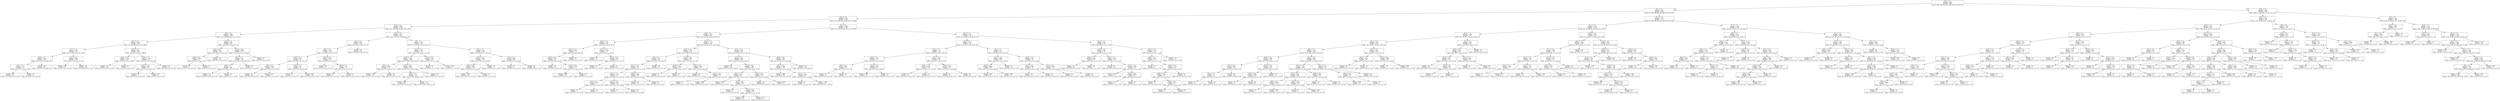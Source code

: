 digraph Tree {
node [shape=box] ;
0 [label="X[2] <= 0.5\nentropy = 3.169\nsamples = 8590\nvalue = [990, 959, 950, 970, 1000, 918, 922, 938, 943]"] ;
1 [label="X[5] <= 0.5\nentropy = 2.947\nsamples = 6242\nvalue = [0, 889, 806, 840, 289, 860, 795, 887, 876]"] ;
0 -> 1 [labeldistance=2.5, labelangle=45, headlabel="True"] ;
2 [label="X[23] <= 0.5\nentropy = 2.635\nsamples = 3470\nvalue = [0, 0, 444, 482, 54, 580, 487, 735, 688]"] ;
1 -> 2 ;
3 [label="X[17] <= 0.5\nentropy = 2.349\nsamples = 2228\nvalue = [0, 0, 355, 380, 25, 480, 366, 0, 622]"] ;
2 -> 3 ;
4 [label="X[8] <= 0.5\nentropy = 1.899\nsamples = 1304\nvalue = [0, 0, 234, 169, 19, 0, 271, 0, 611]"] ;
3 -> 4 ;
5 [label="X[12] <= 0.5\nentropy = 1.408\nsamples = 963\nvalue = [0, 0, 0, 169, 19, 0, 166, 0, 609]"] ;
4 -> 5 ;
6 [label="X[11] <= 0.5\nentropy = 1.612\nsamples = 374\nvalue = [0, 0, 0, 167, 19, 0, 148, 0, 40]"] ;
5 -> 6 ;
7 [label="X[20] <= 0.5\nentropy = 1.014\nsamples = 199\nvalue = [0, 0, 0, 0, 11, 0, 148, 0, 40]"] ;
6 -> 7 ;
8 [label="X[1] <= 0.5\nentropy = 0.752\nsamples = 51\nvalue = [0, 0, 0, 0, 11, 0, 0, 0, 40]"] ;
7 -> 8 ;
9 [label="entropy = 0.0\nsamples = 40\nvalue = [0, 0, 0, 0, 0, 0, 0, 0, 40]"] ;
8 -> 9 ;
10 [label="entropy = 0.0\nsamples = 11\nvalue = [0, 0, 0, 0, 11, 0, 0, 0, 0]"] ;
8 -> 10 ;
11 [label="entropy = 0.0\nsamples = 148\nvalue = [0, 0, 0, 0, 0, 0, 148, 0, 0]"] ;
7 -> 11 ;
12 [label="X[13] <= 0.5\nentropy = 0.268\nsamples = 175\nvalue = [0, 0, 0, 167, 8, 0, 0, 0, 0]"] ;
6 -> 12 ;
13 [label="entropy = 0.997\nsamples = 15\nvalue = [0, 0, 0, 7, 8, 0, 0, 0, 0]"] ;
12 -> 13 ;
14 [label="entropy = 0.0\nsamples = 160\nvalue = [0, 0, 0, 160, 0, 0, 0, 0, 0]"] ;
12 -> 14 ;
15 [label="X[20] <= 0.5\nentropy = 0.23\nsamples = 589\nvalue = [0, 0, 0, 2, 0, 0, 18, 0, 569]"] ;
5 -> 15 ;
16 [label="X[24] <= 0.5\nentropy = 0.019\nsamples = 554\nvalue = [0, 0, 0, 1, 0, 0, 0, 0, 553]"] ;
15 -> 16 ;
17 [label="entropy = 0.0\nsamples = 553\nvalue = [0, 0, 0, 0, 0, 0, 0, 0, 553]"] ;
16 -> 17 ;
18 [label="entropy = 0.0\nsamples = 1\nvalue = [0, 0, 0, 1, 0, 0, 0, 0, 0]"] ;
16 -> 18 ;
19 [label="X[9] <= 0.5\nentropy = 1.156\nsamples = 35\nvalue = [0, 0, 0, 1, 0, 0, 18, 0, 16]"] ;
15 -> 19 ;
20 [label="X[24] <= 0.5\nentropy = 0.297\nsamples = 19\nvalue = [0, 0, 0, 1, 0, 0, 18, 0, 0]"] ;
19 -> 20 ;
21 [label="entropy = 0.0\nsamples = 15\nvalue = [0, 0, 0, 0, 0, 0, 15, 0, 0]"] ;
20 -> 21 ;
22 [label="entropy = 0.811\nsamples = 4\nvalue = [0, 0, 0, 1, 0, 0, 3, 0, 0]"] ;
20 -> 22 ;
23 [label="entropy = 0.0\nsamples = 16\nvalue = [0, 0, 0, 0, 0, 0, 0, 0, 16]"] ;
19 -> 23 ;
24 [label="X[20] <= 0.5\nentropy = 0.94\nsamples = 341\nvalue = [0, 0, 234, 0, 0, 0, 105, 0, 2]"] ;
4 -> 24 ;
25 [label="X[13] <= 0.5\nentropy = 0.119\nsamples = 124\nvalue = [0, 0, 122, 0, 0, 0, 0, 0, 2]"] ;
24 -> 25 ;
26 [label="X[22] <= 0.5\nentropy = 0.918\nsamples = 3\nvalue = [0, 0, 1, 0, 0, 0, 0, 0, 2]"] ;
25 -> 26 ;
27 [label="entropy = 0.0\nsamples = 1\nvalue = [0, 0, 1, 0, 0, 0, 0, 0, 0]"] ;
26 -> 27 ;
28 [label="entropy = 0.0\nsamples = 2\nvalue = [0, 0, 0, 0, 0, 0, 0, 0, 2]"] ;
26 -> 28 ;
29 [label="entropy = 0.0\nsamples = 121\nvalue = [0, 0, 121, 0, 0, 0, 0, 0, 0]"] ;
25 -> 29 ;
30 [label="X[10] <= 0.5\nentropy = 0.999\nsamples = 217\nvalue = [0, 0, 112, 0, 0, 0, 105, 0, 0]"] ;
24 -> 30 ;
31 [label="X[21] <= 0.5\nentropy = 1.0\nsamples = 209\nvalue = [0, 0, 104, 0, 0, 0, 105, 0, 0]"] ;
30 -> 31 ;
32 [label="X[4] <= 0.5\nentropy = 1.0\nsamples = 206\nvalue = [0, 0, 101, 0, 0, 0, 105, 0, 0]"] ;
31 -> 32 ;
33 [label="entropy = 1.0\nsamples = 205\nvalue = [0, 0, 101, 0, 0, 0, 104, 0, 0]"] ;
32 -> 33 ;
34 [label="entropy = 0.0\nsamples = 1\nvalue = [0, 0, 0, 0, 0, 0, 1, 0, 0]"] ;
32 -> 34 ;
35 [label="entropy = 0.0\nsamples = 3\nvalue = [0, 0, 3, 0, 0, 0, 0, 0, 0]"] ;
31 -> 35 ;
36 [label="entropy = 0.0\nsamples = 8\nvalue = [0, 0, 8, 0, 0, 0, 0, 0, 0]"] ;
30 -> 36 ;
37 [label="X[11] <= 0.5\nentropy = 1.822\nsamples = 924\nvalue = [0, 0, 121, 211, 6, 480, 95, 0, 11]"] ;
3 -> 37 ;
38 [label="X[13] <= 0.5\nentropy = 0.602\nsamples = 361\nvalue = [0, 0, 26, 0, 2, 323, 0, 0, 10]"] ;
37 -> 38 ;
39 [label="X[8] <= 0.5\nentropy = 1.378\nsamples = 100\nvalue = [0, 0, 26, 0, 2, 62, 0, 0, 10]"] ;
38 -> 39 ;
40 [label="X[18] <= 0.5\nentropy = 0.78\nsamples = 69\nvalue = [0, 0, 0, 0, 2, 57, 0, 0, 10]"] ;
39 -> 40 ;
41 [label="X[6] <= 0.5\nentropy = 0.246\nsamples = 49\nvalue = [0, 0, 0, 0, 2, 47, 0, 0, 0]"] ;
40 -> 41 ;
42 [label="entropy = 0.0\nsamples = 44\nvalue = [0, 0, 0, 0, 0, 44, 0, 0, 0]"] ;
41 -> 42 ;
43 [label="entropy = 0.971\nsamples = 5\nvalue = [0, 0, 0, 0, 2, 3, 0, 0, 0]"] ;
41 -> 43 ;
44 [label="X[26] <= 0.5\nentropy = 1.0\nsamples = 20\nvalue = [0, 0, 0, 0, 0, 10, 0, 0, 10]"] ;
40 -> 44 ;
45 [label="entropy = 0.0\nsamples = 2\nvalue = [0, 0, 0, 0, 0, 2, 0, 0, 0]"] ;
44 -> 45 ;
46 [label="entropy = 0.991\nsamples = 18\nvalue = [0, 0, 0, 0, 0, 8, 0, 0, 10]"] ;
44 -> 46 ;
47 [label="X[22] <= 0.5\nentropy = 0.637\nsamples = 31\nvalue = [0, 0, 26, 0, 0, 5, 0, 0, 0]"] ;
39 -> 47 ;
48 [label="entropy = 0.0\nsamples = 21\nvalue = [0, 0, 21, 0, 0, 0, 0, 0, 0]"] ;
47 -> 48 ;
49 [label="X[18] <= 0.5\nentropy = 1.0\nsamples = 10\nvalue = [0, 0, 5, 0, 0, 5, 0, 0, 0]"] ;
47 -> 49 ;
50 [label="entropy = 0.0\nsamples = 5\nvalue = [0, 0, 0, 0, 0, 5, 0, 0, 0]"] ;
49 -> 50 ;
51 [label="entropy = 0.0\nsamples = 5\nvalue = [0, 0, 5, 0, 0, 0, 0, 0, 0]"] ;
49 -> 51 ;
52 [label="entropy = 0.0\nsamples = 261\nvalue = [0, 0, 0, 0, 0, 261, 0, 0, 0]"] ;
38 -> 52 ;
53 [label="X[8] <= 0.5\nentropy = 1.978\nsamples = 563\nvalue = [0, 0, 95, 211, 4, 157, 95, 0, 1]"] ;
37 -> 53 ;
54 [label="X[13] <= 0.5\nentropy = 1.309\nsamples = 325\nvalue = [0, 0, 0, 148, 3, 157, 17, 0, 0]"] ;
53 -> 54 ;
55 [label="X[26] <= 0.5\nentropy = 1.069\nsamples = 305\nvalue = [0, 0, 0, 146, 3, 156, 0, 0, 0]"] ;
54 -> 55 ;
56 [label="X[4] <= 0.5\nentropy = 0.858\nsamples = 44\nvalue = [0, 0, 0, 5, 3, 36, 0, 0, 0]"] ;
55 -> 56 ;
57 [label="entropy = 1.264\nsamples = 23\nvalue = [0, 0, 0, 5, 3, 15, 0, 0, 0]"] ;
56 -> 57 ;
58 [label="entropy = 0.0\nsamples = 21\nvalue = [0, 0, 0, 0, 0, 21, 0, 0, 0]"] ;
56 -> 58 ;
59 [label="X[19] <= 0.5\nentropy = 0.995\nsamples = 261\nvalue = [0, 0, 0, 141, 0, 120, 0, 0, 0]"] ;
55 -> 59 ;
60 [label="X[18] <= 0.5\nentropy = 1.0\nsamples = 244\nvalue = [0, 0, 0, 124, 0, 120, 0, 0, 0]"] ;
59 -> 60 ;
61 [label="entropy = 0.997\nsamples = 30\nvalue = [0, 0, 0, 16, 0, 14, 0, 0, 0]"] ;
60 -> 61 ;
62 [label="entropy = 1.0\nsamples = 214\nvalue = [0, 0, 0, 108, 0, 106, 0, 0, 0]"] ;
60 -> 62 ;
63 [label="entropy = 0.0\nsamples = 17\nvalue = [0, 0, 0, 17, 0, 0, 0, 0, 0]"] ;
59 -> 63 ;
64 [label="X[21] <= 0.5\nentropy = 0.748\nsamples = 20\nvalue = [0, 0, 0, 2, 0, 1, 17, 0, 0]"] ;
54 -> 64 ;
65 [label="entropy = 0.0\nsamples = 17\nvalue = [0, 0, 0, 0, 0, 0, 17, 0, 0]"] ;
64 -> 65 ;
66 [label="entropy = 0.918\nsamples = 3\nvalue = [0, 0, 0, 2, 0, 1, 0, 0, 0]"] ;
64 -> 66 ;
67 [label="X[21] <= 0.5\nentropy = 1.63\nsamples = 238\nvalue = [0, 0, 95, 63, 1, 0, 78, 0, 1]"] ;
53 -> 67 ;
68 [label="X[14] <= 0.5\nentropy = 1.045\nsamples = 142\nvalue = [0, 0, 0, 63, 1, 0, 78, 0, 0]"] ;
67 -> 68 ;
69 [label="X[25] <= 0.5\nentropy = 0.992\nsamples = 141\nvalue = [0, 0, 0, 63, 0, 0, 78, 0, 0]"] ;
68 -> 69 ;
70 [label="entropy = 0.991\nsamples = 140\nvalue = [0, 0, 0, 62, 0, 0, 78, 0, 0]"] ;
69 -> 70 ;
71 [label="entropy = 0.0\nsamples = 1\nvalue = [0, 0, 0, 1, 0, 0, 0, 0, 0]"] ;
69 -> 71 ;
72 [label="entropy = 0.0\nsamples = 1\nvalue = [0, 0, 0, 0, 1, 0, 0, 0, 0]"] ;
68 -> 72 ;
73 [label="X[4] <= 0.5\nentropy = 0.084\nsamples = 96\nvalue = [0, 0, 95, 0, 0, 0, 0, 0, 1]"] ;
67 -> 73 ;
74 [label="entropy = 0.0\nsamples = 1\nvalue = [0, 0, 0, 0, 0, 0, 0, 0, 1]"] ;
73 -> 74 ;
75 [label="entropy = 0.0\nsamples = 95\nvalue = [0, 0, 95, 0, 0, 0, 0, 0, 0]"] ;
73 -> 75 ;
76 [label="X[1] <= 0.5\nentropy = 1.988\nsamples = 1242\nvalue = [0, 0, 89, 102, 29, 100, 121, 735, 66]"] ;
2 -> 76 ;
77 [label="X[4] <= 0.5\nentropy = 1.402\nsamples = 867\nvalue = [0, 0, 11, 41, 26, 82, 55, 643, 9]"] ;
76 -> 77 ;
78 [label="X[25] <= 0.5\nentropy = 1.544\nsamples = 101\nvalue = [0, 0, 0, 0, 0, 45, 30, 26, 0]"] ;
77 -> 78 ;
79 [label="X[11] <= 0.5\nentropy = 0.974\nsamples = 74\nvalue = [0, 0, 0, 0, 0, 44, 30, 0, 0]"] ;
78 -> 79 ;
80 [label="X[20] <= 0.5\nentropy = 0.475\nsamples = 49\nvalue = [0, 0, 0, 0, 0, 44, 5, 0, 0]"] ;
79 -> 80 ;
81 [label="entropy = 0.0\nsamples = 32\nvalue = [0, 0, 0, 0, 0, 32, 0, 0, 0]"] ;
80 -> 81 ;
82 [label="X[24] <= 0.5\nentropy = 0.874\nsamples = 17\nvalue = [0, 0, 0, 0, 0, 12, 5, 0, 0]"] ;
80 -> 82 ;
83 [label="entropy = 0.896\nsamples = 16\nvalue = [0, 0, 0, 0, 0, 11, 5, 0, 0]"] ;
82 -> 83 ;
84 [label="entropy = 0.0\nsamples = 1\nvalue = [0, 0, 0, 0, 0, 1, 0, 0, 0]"] ;
82 -> 84 ;
85 [label="entropy = 0.0\nsamples = 25\nvalue = [0, 0, 0, 0, 0, 0, 25, 0, 0]"] ;
79 -> 85 ;
86 [label="X[17] <= 0.5\nentropy = 0.229\nsamples = 27\nvalue = [0, 0, 0, 0, 0, 1, 0, 26, 0]"] ;
78 -> 86 ;
87 [label="entropy = 0.0\nsamples = 15\nvalue = [0, 0, 0, 0, 0, 0, 0, 15, 0]"] ;
86 -> 87 ;
88 [label="X[12] <= 0.5\nentropy = 0.414\nsamples = 12\nvalue = [0, 0, 0, 0, 0, 1, 0, 11, 0]"] ;
86 -> 88 ;
89 [label="entropy = 0.0\nsamples = 1\nvalue = [0, 0, 0, 0, 0, 1, 0, 0, 0]"] ;
88 -> 89 ;
90 [label="entropy = 0.0\nsamples = 11\nvalue = [0, 0, 0, 0, 0, 0, 0, 11, 0]"] ;
88 -> 90 ;
91 [label="X[13] <= 0.5\nentropy = 1.179\nsamples = 766\nvalue = [0, 0, 11, 41, 26, 37, 25, 617, 9]"] ;
77 -> 91 ;
92 [label="X[20] <= 0.5\nentropy = 2.314\nsamples = 144\nvalue = [0, 0, 7, 10, 26, 23, 12, 62, 4]"] ;
91 -> 92 ;
93 [label="X[6] <= 0.5\nentropy = 1.312\nsamples = 94\nvalue = [0, 0, 0, 0, 5, 23, 0, 62, 4]"] ;
92 -> 93 ;
94 [label="X[17] <= 0.5\nentropy = 1.677\nsamples = 47\nvalue = [0, 0, 0, 0, 5, 23, 0, 15, 4]"] ;
93 -> 94 ;
95 [label="X[15] <= 0.5\nentropy = 1.125\nsamples = 21\nvalue = [0, 0, 0, 0, 2, 0, 0, 15, 4]"] ;
94 -> 95 ;
96 [label="X[7] <= 0.5\nentropy = 0.722\nsamples = 5\nvalue = [0, 0, 0, 0, 1, 0, 0, 0, 4]"] ;
95 -> 96 ;
97 [label="entropy = 0.0\nsamples = 1\nvalue = [0, 0, 0, 0, 1, 0, 0, 0, 0]"] ;
96 -> 97 ;
98 [label="entropy = 0.0\nsamples = 4\nvalue = [0, 0, 0, 0, 0, 0, 0, 0, 4]"] ;
96 -> 98 ;
99 [label="X[12] <= 0.5\nentropy = 0.337\nsamples = 16\nvalue = [0, 0, 0, 0, 1, 0, 0, 15, 0]"] ;
95 -> 99 ;
100 [label="entropy = 1.0\nsamples = 2\nvalue = [0, 0, 0, 0, 1, 0, 0, 1, 0]"] ;
99 -> 100 ;
101 [label="entropy = 0.0\nsamples = 14\nvalue = [0, 0, 0, 0, 0, 0, 0, 14, 0]"] ;
99 -> 101 ;
102 [label="X[26] <= 0.5\nentropy = 0.516\nsamples = 26\nvalue = [0, 0, 0, 0, 3, 23, 0, 0, 0]"] ;
94 -> 102 ;
103 [label="entropy = 0.0\nsamples = 23\nvalue = [0, 0, 0, 0, 0, 23, 0, 0, 0]"] ;
102 -> 103 ;
104 [label="entropy = 0.0\nsamples = 3\nvalue = [0, 0, 0, 0, 3, 0, 0, 0, 0]"] ;
102 -> 104 ;
105 [label="entropy = 0.0\nsamples = 47\nvalue = [0, 0, 0, 0, 0, 0, 0, 47, 0]"] ;
93 -> 105 ;
106 [label="X[12] <= 0.5\nentropy = 1.881\nsamples = 50\nvalue = [0, 0, 7, 10, 21, 0, 12, 0, 0]"] ;
92 -> 106 ;
107 [label="X[16] <= 0.5\nentropy = 0.426\nsamples = 23\nvalue = [0, 0, 0, 0, 21, 0, 2, 0, 0]"] ;
106 -> 107 ;
108 [label="entropy = 0.0\nsamples = 21\nvalue = [0, 0, 0, 0, 21, 0, 0, 0, 0]"] ;
107 -> 108 ;
109 [label="entropy = 0.0\nsamples = 2\nvalue = [0, 0, 0, 0, 0, 0, 2, 0, 0]"] ;
107 -> 109 ;
110 [label="X[8] <= 0.5\nentropy = 1.566\nsamples = 27\nvalue = [0, 0, 7, 10, 0, 0, 10, 0, 0]"] ;
106 -> 110 ;
111 [label="entropy = 0.0\nsamples = 10\nvalue = [0, 0, 0, 10, 0, 0, 0, 0, 0]"] ;
110 -> 111 ;
112 [label="X[17] <= 0.5\nentropy = 0.977\nsamples = 17\nvalue = [0, 0, 7, 0, 0, 0, 10, 0, 0]"] ;
110 -> 112 ;
113 [label="entropy = 0.0\nsamples = 1\nvalue = [0, 0, 0, 0, 0, 0, 1, 0, 0]"] ;
112 -> 113 ;
114 [label="entropy = 0.989\nsamples = 16\nvalue = [0, 0, 7, 0, 0, 0, 9, 0, 0]"] ;
112 -> 114 ;
115 [label="X[11] <= 0.5\nentropy = 0.705\nsamples = 622\nvalue = [0, 0, 4, 31, 0, 14, 13, 555, 5]"] ;
91 -> 115 ;
116 [label="X[17] <= 0.5\nentropy = 0.402\nsamples = 258\nvalue = [0, 0, 4, 0, 0, 13, 0, 241, 0]"] ;
115 -> 116 ;
117 [label="entropy = 0.0\nsamples = 196\nvalue = [0, 0, 0, 0, 0, 0, 0, 196, 0]"] ;
116 -> 117 ;
118 [label="X[19] <= 0.5\nentropy = 1.063\nsamples = 62\nvalue = [0, 0, 4, 0, 0, 13, 0, 45, 0]"] ;
116 -> 118 ;
119 [label="X[6] <= 0.5\nentropy = 0.952\nsamples = 35\nvalue = [0, 0, 0, 0, 0, 13, 0, 22, 0]"] ;
118 -> 119 ;
120 [label="entropy = 0.994\nsamples = 11\nvalue = [0, 0, 0, 0, 0, 6, 0, 5, 0]"] ;
119 -> 120 ;
121 [label="X[20] <= 0.5\nentropy = 0.871\nsamples = 24\nvalue = [0, 0, 0, 0, 0, 7, 0, 17, 0]"] ;
119 -> 121 ;
122 [label="entropy = 0.0\nsamples = 2\nvalue = [0, 0, 0, 0, 0, 0, 0, 2, 0]"] ;
121 -> 122 ;
123 [label="X[24] <= 0.5\nentropy = 0.902\nsamples = 22\nvalue = [0, 0, 0, 0, 0, 7, 0, 15, 0]"] ;
121 -> 123 ;
124 [label="entropy = 0.918\nsamples = 18\nvalue = [0, 0, 0, 0, 0, 6, 0, 12, 0]"] ;
123 -> 124 ;
125 [label="entropy = 0.811\nsamples = 4\nvalue = [0, 0, 0, 0, 0, 1, 0, 3, 0]"] ;
123 -> 125 ;
126 [label="X[8] <= 0.5\nentropy = 0.605\nsamples = 27\nvalue = [0, 0, 4, 0, 0, 0, 0, 23, 0]"] ;
118 -> 126 ;
127 [label="entropy = 0.0\nsamples = 18\nvalue = [0, 0, 0, 0, 0, 0, 0, 18, 0]"] ;
126 -> 127 ;
128 [label="entropy = 0.991\nsamples = 9\nvalue = [0, 0, 4, 0, 0, 0, 0, 5, 0]"] ;
126 -> 128 ;
129 [label="X[19] <= 0.5\nentropy = 0.767\nsamples = 364\nvalue = [0, 0, 0, 31, 0, 1, 13, 314, 5]"] ;
115 -> 129 ;
130 [label="X[6] <= 0.5\nentropy = 1.086\nsamples = 220\nvalue = [0, 0, 0, 31, 0, 1, 13, 170, 5]"] ;
129 -> 130 ;
131 [label="entropy = 0.668\nsamples = 160\nvalue = [0, 0, 0, 9, 0, 0, 11, 140, 0]"] ;
130 -> 131 ;
132 [label="X[17] <= 0.5\nentropy = 1.591\nsamples = 60\nvalue = [0, 0, 0, 22, 0, 1, 2, 30, 5]"] ;
130 -> 132 ;
133 [label="entropy = 0.0\nsamples = 7\nvalue = [0, 0, 0, 7, 0, 0, 0, 0, 0]"] ;
132 -> 133 ;
134 [label="entropy = 1.588\nsamples = 53\nvalue = [0, 0, 0, 15, 0, 1, 2, 30, 5]"] ;
132 -> 134 ;
135 [label="entropy = 0.0\nsamples = 144\nvalue = [0, 0, 0, 0, 0, 0, 0, 144, 0]"] ;
129 -> 135 ;
136 [label="X[11] <= 0.5\nentropy = 2.515\nsamples = 375\nvalue = [0, 0, 78, 61, 3, 18, 66, 92, 57]"] ;
76 -> 136 ;
137 [label="X[8] <= 0.5\nentropy = 2.153\nsamples = 250\nvalue = [0, 0, 52, 0, 0, 18, 66, 83, 31]"] ;
136 -> 137 ;
138 [label="X[20] <= 0.5\nentropy = 1.8\nsamples = 128\nvalue = [0, 0, 0, 0, 0, 18, 57, 38, 15]"] ;
137 -> 138 ;
139 [label="X[16] <= 0.5\nentropy = 1.273\nsamples = 52\nvalue = [0, 0, 0, 0, 0, 5, 0, 32, 15]"] ;
138 -> 139 ;
140 [label="X[6] <= 0.5\nentropy = 0.991\nsamples = 9\nvalue = [0, 0, 0, 0, 0, 5, 0, 4, 0]"] ;
139 -> 140 ;
141 [label="entropy = 0.0\nsamples = 4\nvalue = [0, 0, 0, 0, 0, 0, 0, 4, 0]"] ;
140 -> 141 ;
142 [label="entropy = 0.0\nsamples = 5\nvalue = [0, 0, 0, 0, 0, 5, 0, 0, 0]"] ;
140 -> 142 ;
143 [label="X[24] <= 0.5\nentropy = 0.933\nsamples = 43\nvalue = [0, 0, 0, 0, 0, 0, 0, 28, 15]"] ;
139 -> 143 ;
144 [label="entropy = 0.997\nsamples = 32\nvalue = [0, 0, 0, 0, 0, 0, 0, 17, 15]"] ;
143 -> 144 ;
145 [label="entropy = 0.0\nsamples = 11\nvalue = [0, 0, 0, 0, 0, 0, 0, 11, 0]"] ;
143 -> 145 ;
146 [label="X[7] <= 0.5\nentropy = 1.036\nsamples = 76\nvalue = [0, 0, 0, 0, 0, 13, 57, 6, 0]"] ;
138 -> 146 ;
147 [label="X[16] <= 0.5\nentropy = 0.999\nsamples = 25\nvalue = [0, 0, 0, 0, 0, 13, 12, 0, 0]"] ;
146 -> 147 ;
148 [label="entropy = 0.0\nsamples = 13\nvalue = [0, 0, 0, 0, 0, 13, 0, 0, 0]"] ;
147 -> 148 ;
149 [label="entropy = 0.0\nsamples = 12\nvalue = [0, 0, 0, 0, 0, 0, 12, 0, 0]"] ;
147 -> 149 ;
150 [label="X[16] <= 0.5\nentropy = 0.523\nsamples = 51\nvalue = [0, 0, 0, 0, 0, 0, 45, 6, 0]"] ;
146 -> 150 ;
151 [label="entropy = 0.0\nsamples = 45\nvalue = [0, 0, 0, 0, 0, 0, 45, 0, 0]"] ;
150 -> 151 ;
152 [label="entropy = 0.0\nsamples = 6\nvalue = [0, 0, 0, 0, 0, 0, 0, 6, 0]"] ;
150 -> 152 ;
153 [label="X[3] <= 0.5\nentropy = 1.717\nsamples = 122\nvalue = [0, 0, 52, 0, 0, 0, 9, 45, 16]"] ;
137 -> 153 ;
154 [label="X[12] <= 0.5\nentropy = 0.999\nsamples = 81\nvalue = [0, 0, 42, 0, 0, 0, 0, 39, 0]"] ;
153 -> 154 ;
155 [label="X[20] <= 0.5\nentropy = 0.886\nsamples = 56\nvalue = [0, 0, 17, 0, 0, 0, 0, 39, 0]"] ;
154 -> 155 ;
156 [label="entropy = 0.83\nsamples = 42\nvalue = [0, 0, 11, 0, 0, 0, 0, 31, 0]"] ;
155 -> 156 ;
157 [label="entropy = 0.985\nsamples = 14\nvalue = [0, 0, 6, 0, 0, 0, 0, 8, 0]"] ;
155 -> 157 ;
158 [label="entropy = 0.0\nsamples = 25\nvalue = [0, 0, 25, 0, 0, 0, 0, 0, 0]"] ;
154 -> 158 ;
159 [label="X[19] <= 0.5\nentropy = 1.912\nsamples = 41\nvalue = [0, 0, 10, 0, 0, 0, 9, 6, 16]"] ;
153 -> 159 ;
160 [label="X[12] <= 0.5\nentropy = 0.943\nsamples = 25\nvalue = [0, 0, 0, 0, 0, 0, 9, 0, 16]"] ;
159 -> 160 ;
161 [label="entropy = 0.0\nsamples = 16\nvalue = [0, 0, 0, 0, 0, 0, 0, 0, 16]"] ;
160 -> 161 ;
162 [label="entropy = 0.0\nsamples = 9\nvalue = [0, 0, 0, 0, 0, 0, 9, 0, 0]"] ;
160 -> 162 ;
163 [label="X[13] <= 0.5\nentropy = 0.954\nsamples = 16\nvalue = [0, 0, 10, 0, 0, 0, 0, 6, 0]"] ;
159 -> 163 ;
164 [label="entropy = 0.0\nsamples = 6\nvalue = [0, 0, 0, 0, 0, 0, 0, 6, 0]"] ;
163 -> 164 ;
165 [label="entropy = 0.0\nsamples = 10\nvalue = [0, 0, 10, 0, 0, 0, 0, 0, 0]"] ;
163 -> 165 ;
166 [label="X[13] <= 0.5\nentropy = 1.85\nsamples = 125\nvalue = [0, 0, 26, 61, 3, 0, 0, 9, 26]"] ;
136 -> 166 ;
167 [label="X[20] <= 0.5\nentropy = 1.303\nsamples = 74\nvalue = [0, 0, 25, 44, 3, 0, 0, 2, 0]"] ;
166 -> 167 ;
168 [label="X[24] <= 0.5\nentropy = 0.169\nsamples = 40\nvalue = [0, 0, 0, 39, 1, 0, 0, 0, 0]"] ;
167 -> 168 ;
169 [label="entropy = 0.0\nsamples = 39\nvalue = [0, 0, 0, 39, 0, 0, 0, 0, 0]"] ;
168 -> 169 ;
170 [label="entropy = 0.0\nsamples = 1\nvalue = [0, 0, 0, 0, 1, 0, 0, 0, 0]"] ;
168 -> 170 ;
171 [label="X[3] <= 0.5\nentropy = 1.214\nsamples = 34\nvalue = [0, 0, 25, 5, 2, 0, 0, 2, 0]"] ;
167 -> 171 ;
172 [label="entropy = 0.0\nsamples = 25\nvalue = [0, 0, 25, 0, 0, 0, 0, 0, 0]"] ;
171 -> 172 ;
173 [label="X[12] <= 0.5\nentropy = 1.436\nsamples = 9\nvalue = [0, 0, 0, 5, 2, 0, 0, 2, 0]"] ;
171 -> 173 ;
174 [label="entropy = 0.918\nsamples = 3\nvalue = [0, 0, 0, 1, 2, 0, 0, 0, 0]"] ;
173 -> 174 ;
175 [label="X[26] <= 0.5\nentropy = 0.918\nsamples = 6\nvalue = [0, 0, 0, 4, 0, 0, 0, 2, 0]"] ;
173 -> 175 ;
176 [label="entropy = 0.722\nsamples = 5\nvalue = [0, 0, 0, 4, 0, 0, 0, 1, 0]"] ;
175 -> 176 ;
177 [label="entropy = 0.0\nsamples = 1\nvalue = [0, 0, 0, 0, 0, 0, 0, 1, 0]"] ;
175 -> 177 ;
178 [label="X[17] <= 0.5\nentropy = 1.528\nsamples = 51\nvalue = [0, 0, 1, 17, 0, 0, 0, 7, 26]"] ;
166 -> 178 ;
179 [label="X[3] <= 0.5\nentropy = 1.379\nsamples = 27\nvalue = [0, 0, 1, 17, 0, 0, 0, 7, 2]"] ;
178 -> 179 ;
180 [label="entropy = 0.0\nsamples = 7\nvalue = [0, 0, 0, 0, 0, 0, 0, 7, 0]"] ;
179 -> 180 ;
181 [label="X[16] <= 0.5\nentropy = 0.748\nsamples = 20\nvalue = [0, 0, 1, 17, 0, 0, 0, 0, 2]"] ;
179 -> 181 ;
182 [label="X[26] <= 0.5\nentropy = 1.459\nsamples = 6\nvalue = [0, 0, 1, 3, 0, 0, 0, 0, 2]"] ;
181 -> 182 ;
183 [label="entropy = 0.0\nsamples = 1\nvalue = [0, 0, 1, 0, 0, 0, 0, 0, 0]"] ;
182 -> 183 ;
184 [label="X[19] <= 0.5\nentropy = 0.971\nsamples = 5\nvalue = [0, 0, 0, 3, 0, 0, 0, 0, 2]"] ;
182 -> 184 ;
185 [label="entropy = 0.0\nsamples = 1\nvalue = [0, 0, 0, 0, 0, 0, 0, 0, 1]"] ;
184 -> 185 ;
186 [label="entropy = 0.811\nsamples = 4\nvalue = [0, 0, 0, 3, 0, 0, 0, 0, 1]"] ;
184 -> 186 ;
187 [label="entropy = 0.0\nsamples = 14\nvalue = [0, 0, 0, 14, 0, 0, 0, 0, 0]"] ;
181 -> 187 ;
188 [label="entropy = 0.0\nsamples = 24\nvalue = [0, 0, 0, 0, 0, 0, 0, 0, 24]"] ;
178 -> 188 ;
189 [label="X[12] <= 0.5\nentropy = 2.772\nsamples = 2772\nvalue = [0, 889, 362, 358, 235, 280, 308, 152, 188]"] ;
1 -> 189 ;
190 [label="X[1] <= 0.5\nentropy = 2.758\nsamples = 1465\nvalue = [0, 252, 286, 82, 235, 249, 172, 6, 183]"] ;
189 -> 190 ;
191 [label="X[19] <= 0.5\nentropy = 2.289\nsamples = 842\nvalue = [0, 129, 264, 7, 91, 237, 108, 6, 0]"] ;
190 -> 191 ;
192 [label="X[22] <= 0.5\nentropy = 2.233\nsamples = 610\nvalue = [0, 129, 84, 7, 39, 237, 108, 6, 0]"] ;
191 -> 192 ;
193 [label="X[8] <= 0.5\nentropy = 2.151\nsamples = 509\nvalue = [0, 51, 83, 7, 39, 237, 86, 6, 0]"] ;
192 -> 193 ;
194 [label="X[20] <= 0.5\nentropy = 1.661\nsamples = 153\nvalue = [0, 3, 0, 0, 24, 46, 77, 3, 0]"] ;
193 -> 194 ;
195 [label="X[17] <= 0.5\nentropy = 0.631\nsamples = 52\nvalue = [0, 3, 0, 0, 0, 46, 0, 3, 0]"] ;
194 -> 195 ;
196 [label="X[21] <= 0.5\nentropy = 1.0\nsamples = 6\nvalue = [0, 3, 0, 0, 0, 0, 0, 3, 0]"] ;
195 -> 196 ;
197 [label="entropy = 0.0\nsamples = 3\nvalue = [0, 0, 0, 0, 0, 0, 0, 3, 0]"] ;
196 -> 197 ;
198 [label="entropy = 0.0\nsamples = 3\nvalue = [0, 3, 0, 0, 0, 0, 0, 0, 0]"] ;
196 -> 198 ;
199 [label="entropy = 0.0\nsamples = 46\nvalue = [0, 0, 0, 0, 0, 46, 0, 0, 0]"] ;
195 -> 199 ;
200 [label="X[13] <= 0.5\nentropy = 0.791\nsamples = 101\nvalue = [0, 0, 0, 0, 24, 0, 77, 0, 0]"] ;
194 -> 200 ;
201 [label="X[26] <= 0.5\nentropy = 0.663\nsamples = 29\nvalue = [0, 0, 0, 0, 24, 0, 5, 0, 0]"] ;
200 -> 201 ;
202 [label="entropy = 0.0\nsamples = 5\nvalue = [0, 0, 0, 0, 0, 0, 5, 0, 0]"] ;
201 -> 202 ;
203 [label="entropy = 0.0\nsamples = 24\nvalue = [0, 0, 0, 0, 24, 0, 0, 0, 0]"] ;
201 -> 203 ;
204 [label="entropy = 0.0\nsamples = 72\nvalue = [0, 0, 0, 0, 0, 0, 72, 0, 0]"] ;
200 -> 204 ;
205 [label="X[11] <= 0.5\nentropy = 1.858\nsamples = 356\nvalue = [0, 48, 83, 7, 15, 191, 9, 3, 0]"] ;
193 -> 205 ;
206 [label="X[14] <= 0.5\nentropy = 1.298\nsamples = 261\nvalue = [0, 25, 35, 0, 15, 186, 0, 0, 0]"] ;
205 -> 206 ;
207 [label="X[18] <= 0.5\nentropy = 0.881\nsamples = 229\nvalue = [0, 25, 18, 0, 0, 186, 0, 0, 0]"] ;
206 -> 207 ;
208 [label="X[26] <= 0.5\nentropy = 0.796\nsamples = 218\nvalue = [0, 17, 18, 0, 0, 183, 0, 0, 0]"] ;
207 -> 208 ;
209 [label="entropy = 0.0\nsamples = 1\nvalue = [0, 1, 0, 0, 0, 0, 0, 0, 0]"] ;
208 -> 209 ;
210 [label="entropy = 0.783\nsamples = 217\nvalue = [0, 16, 18, 0, 0, 183, 0, 0, 0]"] ;
208 -> 210 ;
211 [label="X[26] <= 0.5\nentropy = 0.845\nsamples = 11\nvalue = [0, 8, 0, 0, 0, 3, 0, 0, 0]"] ;
207 -> 211 ;
212 [label="entropy = 0.0\nsamples = 1\nvalue = [0, 1, 0, 0, 0, 0, 0, 0, 0]"] ;
211 -> 212 ;
213 [label="entropy = 0.881\nsamples = 10\nvalue = [0, 7, 0, 0, 0, 3, 0, 0, 0]"] ;
211 -> 213 ;
214 [label="X[26] <= 0.5\nentropy = 0.997\nsamples = 32\nvalue = [0, 0, 17, 0, 15, 0, 0, 0, 0]"] ;
206 -> 214 ;
215 [label="entropy = 0.0\nsamples = 17\nvalue = [0, 0, 17, 0, 0, 0, 0, 0, 0]"] ;
214 -> 215 ;
216 [label="entropy = 0.0\nsamples = 15\nvalue = [0, 0, 0, 0, 15, 0, 0, 0, 0]"] ;
214 -> 216 ;
217 [label="X[17] <= 0.5\nentropy = 1.973\nsamples = 95\nvalue = [0, 23, 48, 7, 0, 5, 9, 3, 0]"] ;
205 -> 217 ;
218 [label="X[14] <= 0.5\nentropy = 0.98\nsamples = 12\nvalue = [0, 0, 7, 5, 0, 0, 0, 0, 0]"] ;
217 -> 218 ;
219 [label="entropy = 0.994\nsamples = 11\nvalue = [0, 0, 6, 5, 0, 0, 0, 0, 0]"] ;
218 -> 219 ;
220 [label="entropy = 0.0\nsamples = 1\nvalue = [0, 0, 1, 0, 0, 0, 0, 0, 0]"] ;
218 -> 220 ;
221 [label="entropy = 1.91\nsamples = 83\nvalue = [0, 23, 41, 2, 0, 5, 9, 3, 0]"] ;
217 -> 221 ;
222 [label="X[11] <= 0.5\nentropy = 0.833\nsamples = 101\nvalue = [0, 78, 1, 0, 0, 0, 22, 0, 0]"] ;
192 -> 222 ;
223 [label="X[14] <= 0.5\nentropy = 0.119\nsamples = 62\nvalue = [0, 61, 1, 0, 0, 0, 0, 0, 0]"] ;
222 -> 223 ;
224 [label="entropy = 0.0\nsamples = 61\nvalue = [0, 61, 0, 0, 0, 0, 0, 0, 0]"] ;
223 -> 224 ;
225 [label="entropy = 0.0\nsamples = 1\nvalue = [0, 0, 1, 0, 0, 0, 0, 0, 0]"] ;
223 -> 225 ;
226 [label="X[13] <= 0.5\nentropy = 0.988\nsamples = 39\nvalue = [0, 17, 0, 0, 0, 0, 22, 0, 0]"] ;
222 -> 226 ;
227 [label="entropy = 0.0\nsamples = 1\nvalue = [0, 0, 0, 0, 0, 0, 1, 0, 0]"] ;
226 -> 227 ;
228 [label="entropy = 0.992\nsamples = 38\nvalue = [0, 17, 0, 0, 0, 0, 21, 0, 0]"] ;
226 -> 228 ;
229 [label="X[7] <= 0.5\nentropy = 0.768\nsamples = 232\nvalue = [0, 0, 180, 0, 52, 0, 0, 0, 0]"] ;
191 -> 229 ;
230 [label="X[10] <= 0.5\nentropy = 0.297\nsamples = 190\nvalue = [0, 0, 180, 0, 10, 0, 0, 0, 0]"] ;
229 -> 230 ;
231 [label="X[16] <= 0.5\nentropy = 0.051\nsamples = 175\nvalue = [0, 0, 174, 0, 1, 0, 0, 0, 0]"] ;
230 -> 231 ;
232 [label="entropy = 0.0\nsamples = 169\nvalue = [0, 0, 169, 0, 0, 0, 0, 0, 0]"] ;
231 -> 232 ;
233 [label="X[9] <= 0.5\nentropy = 0.65\nsamples = 6\nvalue = [0, 0, 5, 0, 1, 0, 0, 0, 0]"] ;
231 -> 233 ;
234 [label="entropy = 0.0\nsamples = 1\nvalue = [0, 0, 0, 0, 1, 0, 0, 0, 0]"] ;
233 -> 234 ;
235 [label="entropy = 0.0\nsamples = 5\nvalue = [0, 0, 5, 0, 0, 0, 0, 0, 0]"] ;
233 -> 235 ;
236 [label="X[17] <= 0.5\nentropy = 0.971\nsamples = 15\nvalue = [0, 0, 6, 0, 9, 0, 0, 0, 0]"] ;
230 -> 236 ;
237 [label="entropy = 0.0\nsamples = 6\nvalue = [0, 0, 6, 0, 0, 0, 0, 0, 0]"] ;
236 -> 237 ;
238 [label="entropy = 0.0\nsamples = 9\nvalue = [0, 0, 0, 0, 9, 0, 0, 0, 0]"] ;
236 -> 238 ;
239 [label="entropy = 0.0\nsamples = 42\nvalue = [0, 0, 0, 0, 42, 0, 0, 0, 0]"] ;
229 -> 239 ;
240 [label="X[26] <= 0.5\nentropy = 2.455\nsamples = 623\nvalue = [0, 123, 22, 75, 144, 12, 64, 0, 183]"] ;
190 -> 240 ;
241 [label="X[22] <= 0.5\nentropy = 1.582\nsamples = 199\nvalue = [0, 115, 1, 46, 4, 2, 31, 0, 0]"] ;
240 -> 241 ;
242 [label="X[7] <= 0.5\nentropy = 1.863\nsamples = 127\nvalue = [0, 43, 1, 46, 4, 2, 31, 0, 0]"] ;
241 -> 242 ;
243 [label="X[11] <= 0.5\nentropy = 1.46\nsamples = 70\nvalue = [0, 2, 1, 46, 3, 2, 16, 0, 0]"] ;
242 -> 243 ;
244 [label="X[14] <= 0.5\nentropy = 1.459\nsamples = 6\nvalue = [0, 2, 0, 0, 3, 1, 0, 0, 0]"] ;
243 -> 244 ;
245 [label="entropy = 0.0\nsamples = 1\nvalue = [0, 0, 0, 0, 0, 1, 0, 0, 0]"] ;
244 -> 245 ;
246 [label="entropy = 0.971\nsamples = 5\nvalue = [0, 2, 0, 0, 3, 0, 0, 0, 0]"] ;
244 -> 246 ;
247 [label="X[20] <= 0.5\nentropy = 1.03\nsamples = 64\nvalue = [0, 0, 1, 46, 0, 1, 16, 0, 0]"] ;
243 -> 247 ;
248 [label="entropy = 0.0\nsamples = 30\nvalue = [0, 0, 0, 30, 0, 0, 0, 0, 0]"] ;
247 -> 248 ;
249 [label="entropy = 1.323\nsamples = 34\nvalue = [0, 0, 1, 16, 0, 1, 16, 0, 0]"] ;
247 -> 249 ;
250 [label="X[23] <= 0.5\nentropy = 0.951\nsamples = 57\nvalue = [0, 41, 0, 0, 1, 0, 15, 0, 0]"] ;
242 -> 250 ;
251 [label="X[20] <= 0.5\nentropy = 0.337\nsamples = 16\nvalue = [0, 0, 0, 0, 1, 0, 15, 0, 0]"] ;
250 -> 251 ;
252 [label="entropy = 0.0\nsamples = 1\nvalue = [0, 0, 0, 0, 1, 0, 0, 0, 0]"] ;
251 -> 252 ;
253 [label="entropy = 0.0\nsamples = 15\nvalue = [0, 0, 0, 0, 0, 0, 15, 0, 0]"] ;
251 -> 253 ;
254 [label="entropy = 0.0\nsamples = 41\nvalue = [0, 41, 0, 0, 0, 0, 0, 0, 0]"] ;
250 -> 254 ;
255 [label="entropy = 0.0\nsamples = 72\nvalue = [0, 72, 0, 0, 0, 0, 0, 0, 0]"] ;
241 -> 255 ;
256 [label="X[13] <= 0.5\nentropy = 2.053\nsamples = 424\nvalue = [0, 8, 21, 29, 140, 10, 33, 0, 183]"] ;
240 -> 256 ;
257 [label="X[6] <= 0.5\nentropy = 2.05\nsamples = 251\nvalue = [0, 8, 19, 29, 140, 10, 33, 0, 12]"] ;
256 -> 257 ;
258 [label="X[17] <= 0.5\nentropy = 1.555\nsamples = 187\nvalue = [0, 7, 19, 22, 128, 2, 1, 0, 8]"] ;
257 -> 258 ;
259 [label="entropy = 1.788\nsamples = 27\nvalue = [0, 1, 8, 13, 4, 0, 1, 0, 0]"] ;
258 -> 259 ;
260 [label="X[18] <= 0.5\nentropy = 1.257\nsamples = 160\nvalue = [0, 6, 11, 9, 124, 2, 0, 0, 8]"] ;
258 -> 260 ;
261 [label="X[11] <= 0.5\nentropy = 0.515\nsamples = 110\nvalue = [0, 3, 1, 0, 102, 2, 0, 0, 2]"] ;
260 -> 261 ;
262 [label="entropy = 1.369\nsamples = 22\nvalue = [0, 2, 1, 0, 16, 2, 0, 0, 1]"] ;
261 -> 262 ;
263 [label="X[21] <= 0.5\nentropy = 0.179\nsamples = 88\nvalue = [0, 1, 0, 0, 86, 0, 0, 0, 1]"] ;
261 -> 263 ;
264 [label="entropy = 0.0\nsamples = 83\nvalue = [0, 0, 0, 0, 83, 0, 0, 0, 0]"] ;
263 -> 264 ;
265 [label="entropy = 1.371\nsamples = 5\nvalue = [0, 1, 0, 0, 3, 0, 0, 0, 1]"] ;
263 -> 265 ;
266 [label="entropy = 2.041\nsamples = 50\nvalue = [0, 3, 10, 9, 22, 0, 0, 0, 6]"] ;
260 -> 266 ;
267 [label="entropy = 2.021\nsamples = 64\nvalue = [0, 1, 0, 7, 12, 8, 32, 0, 4]"] ;
257 -> 267 ;
268 [label="X[15] <= 0.5\nentropy = 0.091\nsamples = 173\nvalue = [0, 0, 2, 0, 0, 0, 0, 0, 171]"] ;
256 -> 268 ;
269 [label="entropy = 0.0\nsamples = 134\nvalue = [0, 0, 0, 0, 0, 0, 0, 0, 134]"] ;
268 -> 269 ;
270 [label="X[9] <= 0.5\nentropy = 0.292\nsamples = 39\nvalue = [0, 0, 2, 0, 0, 0, 0, 0, 37]"] ;
268 -> 270 ;
271 [label="entropy = 0.0\nsamples = 23\nvalue = [0, 0, 0, 0, 0, 0, 0, 0, 23]"] ;
270 -> 271 ;
272 [label="entropy = 0.544\nsamples = 16\nvalue = [0, 0, 2, 0, 0, 0, 0, 0, 14]"] ;
270 -> 272 ;
273 [label="X[11] <= 0.5\nentropy = 2.069\nsamples = 1307\nvalue = [0, 637, 76, 276, 0, 31, 136, 146, 5]"] ;
189 -> 273 ;
274 [label="X[8] <= 0.5\nentropy = 1.475\nsamples = 425\nvalue = [0, 270, 46, 0, 0, 0, 14, 90, 5]"] ;
273 -> 274 ;
275 [label="X[25] <= 0.5\nentropy = 1.161\nsamples = 160\nvalue = [0, 69, 0, 0, 0, 0, 0, 86, 5]"] ;
274 -> 275 ;
276 [label="X[6] <= 0.5\nentropy = 1.143\nsamples = 108\nvalue = [0, 69, 0, 0, 0, 0, 0, 34, 5]"] ;
275 -> 276 ;
277 [label="X[0] <= 0.5\nentropy = 0.323\nsamples = 34\nvalue = [0, 32, 0, 0, 0, 0, 0, 0, 2]"] ;
276 -> 277 ;
278 [label="entropy = 0.0\nsamples = 32\nvalue = [0, 32, 0, 0, 0, 0, 0, 0, 0]"] ;
277 -> 278 ;
279 [label="entropy = 0.0\nsamples = 2\nvalue = [0, 0, 0, 0, 0, 0, 0, 0, 2]"] ;
277 -> 279 ;
280 [label="X[23] <= 0.5\nentropy = 1.203\nsamples = 74\nvalue = [0, 37, 0, 0, 0, 0, 0, 34, 3]"] ;
276 -> 280 ;
281 [label="X[24] <= 0.5\nentropy = 1.0\nsamples = 6\nvalue = [0, 3, 0, 0, 0, 0, 0, 0, 3]"] ;
280 -> 281 ;
282 [label="entropy = 0.0\nsamples = 3\nvalue = [0, 0, 0, 0, 0, 0, 0, 0, 3]"] ;
281 -> 282 ;
283 [label="entropy = 0.0\nsamples = 3\nvalue = [0, 3, 0, 0, 0, 0, 0, 0, 0]"] ;
281 -> 283 ;
284 [label="entropy = 1.0\nsamples = 68\nvalue = [0, 34, 0, 0, 0, 0, 0, 34, 0]"] ;
280 -> 284 ;
285 [label="entropy = 0.0\nsamples = 52\nvalue = [0, 0, 0, 0, 0, 0, 0, 52, 0]"] ;
275 -> 285 ;
286 [label="X[23] <= 0.5\nentropy = 1.056\nsamples = 265\nvalue = [0, 201, 46, 0, 0, 0, 14, 4, 0]"] ;
274 -> 286 ;
287 [label="X[25] <= 0.5\nentropy = 0.337\nsamples = 16\nvalue = [0, 1, 15, 0, 0, 0, 0, 0, 0]"] ;
286 -> 287 ;
288 [label="entropy = 0.0\nsamples = 1\nvalue = [0, 1, 0, 0, 0, 0, 0, 0, 0]"] ;
287 -> 288 ;
289 [label="entropy = 0.0\nsamples = 15\nvalue = [0, 0, 15, 0, 0, 0, 0, 0, 0]"] ;
287 -> 289 ;
290 [label="X[15] <= 0.5\nentropy = 0.957\nsamples = 249\nvalue = [0, 200, 31, 0, 0, 0, 14, 4, 0]"] ;
286 -> 290 ;
291 [label="X[0] <= 0.5\nentropy = 0.886\nsamples = 244\nvalue = [0, 200, 31, 0, 0, 0, 9, 4, 0]"] ;
290 -> 291 ;
292 [label="X[10] <= 0.5\nentropy = 1.048\nsamples = 189\nvalue = [0, 145, 31, 0, 0, 0, 9, 4, 0]"] ;
291 -> 292 ;
293 [label="X[19] <= 0.5\nentropy = 0.99\nsamples = 186\nvalue = [0, 145, 31, 0, 0, 0, 6, 4, 0]"] ;
292 -> 293 ;
294 [label="entropy = 0.971\nsamples = 183\nvalue = [0, 143, 31, 0, 0, 0, 6, 3, 0]"] ;
293 -> 294 ;
295 [label="entropy = 0.918\nsamples = 3\nvalue = [0, 2, 0, 0, 0, 0, 0, 1, 0]"] ;
293 -> 295 ;
296 [label="entropy = 0.0\nsamples = 3\nvalue = [0, 0, 0, 0, 0, 0, 3, 0, 0]"] ;
292 -> 296 ;
297 [label="entropy = 0.0\nsamples = 55\nvalue = [0, 55, 0, 0, 0, 0, 0, 0, 0]"] ;
291 -> 297 ;
298 [label="entropy = 0.0\nsamples = 5\nvalue = [0, 0, 0, 0, 0, 0, 5, 0, 0]"] ;
290 -> 298 ;
299 [label="X[7] <= 0.5\nentropy = 2.034\nsamples = 882\nvalue = [0, 367, 30, 276, 0, 31, 122, 56, 0]"] ;
273 -> 299 ;
300 [label="X[20] <= 0.5\nentropy = 1.996\nsamples = 633\nvalue = [0, 164, 30, 275, 0, 7, 122, 35, 0]"] ;
299 -> 300 ;
301 [label="X[0] <= 0.5\nentropy = 0.388\nsamples = 79\nvalue = [0, 6, 0, 73, 0, 0, 0, 0, 0]"] ;
300 -> 301 ;
302 [label="entropy = 0.0\nsamples = 73\nvalue = [0, 0, 0, 73, 0, 0, 0, 0, 0]"] ;
301 -> 302 ;
303 [label="entropy = 0.0\nsamples = 6\nvalue = [0, 6, 0, 0, 0, 0, 0, 0, 0]"] ;
301 -> 303 ;
304 [label="X[17] <= 0.5\nentropy = 2.087\nsamples = 554\nvalue = [0, 158, 30, 202, 0, 7, 122, 35, 0]"] ;
300 -> 304 ;
305 [label="X[0] <= 0.5\nentropy = 0.503\nsamples = 9\nvalue = [0, 0, 1, 0, 0, 0, 8, 0, 0]"] ;
304 -> 305 ;
306 [label="entropy = 0.0\nsamples = 8\nvalue = [0, 0, 0, 0, 0, 0, 8, 0, 0]"] ;
305 -> 306 ;
307 [label="entropy = 0.0\nsamples = 1\nvalue = [0, 0, 1, 0, 0, 0, 0, 0, 0]"] ;
305 -> 307 ;
308 [label="X[22] <= 0.5\nentropy = 2.081\nsamples = 545\nvalue = [0, 158, 29, 202, 0, 7, 114, 35, 0]"] ;
304 -> 308 ;
309 [label="X[25] <= 0.5\nentropy = 2.069\nsamples = 542\nvalue = [0, 158, 26, 202, 0, 7, 114, 35, 0]"] ;
308 -> 309 ;
310 [label="entropy = 2.066\nsamples = 540\nvalue = [0, 158, 25, 201, 0, 7, 114, 35, 0]"] ;
309 -> 310 ;
311 [label="entropy = 1.0\nsamples = 2\nvalue = [0, 0, 1, 1, 0, 0, 0, 0, 0]"] ;
309 -> 311 ;
312 [label="entropy = 0.0\nsamples = 3\nvalue = [0, 0, 3, 0, 0, 0, 0, 0, 0]"] ;
308 -> 312 ;
313 [label="X[0] <= 0.5\nentropy = 0.898\nsamples = 249\nvalue = [0, 203, 0, 1, 0, 24, 0, 21, 0]"] ;
299 -> 313 ;
314 [label="entropy = 0.0\nsamples = 203\nvalue = [0, 203, 0, 0, 0, 0, 0, 0, 0]"] ;
313 -> 314 ;
315 [label="X[20] <= 0.5\nentropy = 1.126\nsamples = 46\nvalue = [0, 0, 0, 1, 0, 24, 0, 21, 0]"] ;
313 -> 315 ;
316 [label="entropy = 0.997\nsamples = 45\nvalue = [0, 0, 0, 0, 0, 24, 0, 21, 0]"] ;
315 -> 316 ;
317 [label="entropy = 0.0\nsamples = 1\nvalue = [0, 0, 0, 1, 0, 0, 0, 0, 0]"] ;
315 -> 317 ;
318 [label="X[14] <= 0.5\nentropy = 2.302\nsamples = 2348\nvalue = [990, 70, 144, 130, 711, 58, 127, 51, 67]"] ;
0 -> 318 [labeldistance=2.5, labelangle=-45, headlabel="False"] ;
319 [label="X[9] <= 0.5\nentropy = 1.58\nsamples = 968\nvalue = [701, 59, 48, 29, 0, 13, 58, 42, 18]"] ;
318 -> 319 ;
320 [label="X[26] <= 0.5\nentropy = 1.233\nsamples = 858\nvalue = [690, 47, 27, 29, 0, 12, 22, 20, 11]"] ;
319 -> 320 ;
321 [label="X[5] <= 0.5\nentropy = 2.739\nsamples = 92\nvalue = [12, 22, 11, 15, 0, 9, 9, 14, 0]"] ;
320 -> 321 ;
322 [label="X[22] <= 0.5\nentropy = 2.502\nsamples = 51\nvalue = [7, 0, 6, 11, 0, 7, 6, 14, 0]"] ;
321 -> 322 ;
323 [label="X[10] <= 0.5\nentropy = 2.027\nsamples = 37\nvalue = [7, 0, 3, 11, 0, 0, 2, 14, 0]"] ;
322 -> 323 ;
324 [label="X[15] <= 0.5\nentropy = 1.801\nsamples = 25\nvalue = [6, 0, 0, 11, 0, 0, 2, 6, 0]"] ;
323 -> 324 ;
325 [label="X[3] <= 0.5\nentropy = 1.122\nsamples = 16\nvalue = [1, 0, 0, 11, 0, 0, 0, 4, 0]"] ;
324 -> 325 ;
326 [label="X[16] <= 0.5\nentropy = 0.837\nsamples = 15\nvalue = [0, 0, 0, 11, 0, 0, 0, 4, 0]"] ;
325 -> 326 ;
327 [label="X[6] <= 0.5\nentropy = 0.946\nsamples = 11\nvalue = [0, 0, 0, 7, 0, 0, 0, 4, 0]"] ;
326 -> 327 ;
328 [label="entropy = 0.0\nsamples = 3\nvalue = [0, 0, 0, 3, 0, 0, 0, 0, 0]"] ;
327 -> 328 ;
329 [label="entropy = 1.0\nsamples = 8\nvalue = [0, 0, 0, 4, 0, 0, 0, 4, 0]"] ;
327 -> 329 ;
330 [label="entropy = 0.0\nsamples = 4\nvalue = [0, 0, 0, 4, 0, 0, 0, 0, 0]"] ;
326 -> 330 ;
331 [label="entropy = 0.0\nsamples = 1\nvalue = [1, 0, 0, 0, 0, 0, 0, 0, 0]"] ;
325 -> 331 ;
332 [label="X[21] <= 0.5\nentropy = 1.436\nsamples = 9\nvalue = [5, 0, 0, 0, 0, 0, 2, 2, 0]"] ;
324 -> 332 ;
333 [label="entropy = 0.918\nsamples = 3\nvalue = [0, 0, 0, 0, 0, 0, 1, 2, 0]"] ;
332 -> 333 ;
334 [label="X[24] <= 0.5\nentropy = 0.65\nsamples = 6\nvalue = [5, 0, 0, 0, 0, 0, 1, 0, 0]"] ;
332 -> 334 ;
335 [label="entropy = 0.0\nsamples = 4\nvalue = [4, 0, 0, 0, 0, 0, 0, 0, 0]"] ;
334 -> 335 ;
336 [label="entropy = 1.0\nsamples = 2\nvalue = [1, 0, 0, 0, 0, 0, 1, 0, 0]"] ;
334 -> 336 ;
337 [label="X[7] <= 0.5\nentropy = 1.189\nsamples = 12\nvalue = [1, 0, 3, 0, 0, 0, 0, 8, 0]"] ;
323 -> 337 ;
338 [label="X[19] <= 0.5\nentropy = 0.811\nsamples = 4\nvalue = [1, 0, 3, 0, 0, 0, 0, 0, 0]"] ;
337 -> 338 ;
339 [label="entropy = 0.0\nsamples = 3\nvalue = [0, 0, 3, 0, 0, 0, 0, 0, 0]"] ;
338 -> 339 ;
340 [label="entropy = 0.0\nsamples = 1\nvalue = [1, 0, 0, 0, 0, 0, 0, 0, 0]"] ;
338 -> 340 ;
341 [label="entropy = 0.0\nsamples = 8\nvalue = [0, 0, 0, 0, 0, 0, 0, 8, 0]"] ;
337 -> 341 ;
342 [label="X[15] <= 0.5\nentropy = 1.493\nsamples = 14\nvalue = [0, 0, 3, 0, 0, 7, 4, 0, 0]"] ;
322 -> 342 ;
343 [label="X[8] <= 0.5\nentropy = 0.881\nsamples = 10\nvalue = [0, 0, 3, 0, 0, 7, 0, 0, 0]"] ;
342 -> 343 ;
344 [label="entropy = 0.0\nsamples = 7\nvalue = [0, 0, 0, 0, 0, 7, 0, 0, 0]"] ;
343 -> 344 ;
345 [label="entropy = 0.0\nsamples = 3\nvalue = [0, 0, 3, 0, 0, 0, 0, 0, 0]"] ;
343 -> 345 ;
346 [label="entropy = 0.0\nsamples = 4\nvalue = [0, 0, 0, 0, 0, 0, 4, 0, 0]"] ;
342 -> 346 ;
347 [label="X[12] <= 0.5\nentropy = 2.038\nsamples = 41\nvalue = [5, 22, 5, 4, 0, 2, 3, 0, 0]"] ;
321 -> 347 ;
348 [label="X[20] <= 0.5\nentropy = 2.207\nsamples = 17\nvalue = [5, 2, 5, 3, 0, 2, 0, 0, 0]"] ;
347 -> 348 ;
349 [label="entropy = 0.0\nsamples = 3\nvalue = [3, 0, 0, 0, 0, 0, 0, 0, 0]"] ;
348 -> 349 ;
350 [label="X[23] <= 0.5\nentropy = 2.21\nsamples = 14\nvalue = [2, 2, 5, 3, 0, 2, 0, 0, 0]"] ;
348 -> 350 ;
351 [label="entropy = 0.0\nsamples = 1\nvalue = [0, 0, 0, 0, 0, 1, 0, 0, 0]"] ;
350 -> 351 ;
352 [label="entropy = 2.134\nsamples = 13\nvalue = [2, 2, 5, 3, 0, 1, 0, 0, 0]"] ;
350 -> 352 ;
353 [label="X[23] <= 0.5\nentropy = 0.785\nsamples = 24\nvalue = [0, 20, 0, 1, 0, 0, 3, 0, 0]"] ;
347 -> 353 ;
354 [label="entropy = 0.0\nsamples = 1\nvalue = [0, 0, 0, 1, 0, 0, 0, 0, 0]"] ;
353 -> 354 ;
355 [label="X[10] <= 0.5\nentropy = 0.559\nsamples = 23\nvalue = [0, 20, 0, 0, 0, 0, 3, 0, 0]"] ;
353 -> 355 ;
356 [label="entropy = 0.0\nsamples = 11\nvalue = [0, 11, 0, 0, 0, 0, 0, 0, 0]"] ;
355 -> 356 ;
357 [label="X[18] <= 0.5\nentropy = 0.811\nsamples = 12\nvalue = [0, 9, 0, 0, 0, 0, 3, 0, 0]"] ;
355 -> 357 ;
358 [label="entropy = 0.918\nsamples = 9\nvalue = [0, 6, 0, 0, 0, 0, 3, 0, 0]"] ;
357 -> 358 ;
359 [label="entropy = 0.0\nsamples = 3\nvalue = [0, 3, 0, 0, 0, 0, 0, 0, 0]"] ;
357 -> 359 ;
360 [label="X[17] <= 0.5\nentropy = 0.813\nsamples = 766\nvalue = [678, 25, 16, 14, 0, 3, 13, 6, 11]"] ;
320 -> 360 ;
361 [label="X[20] <= 0.5\nentropy = 2.489\nsamples = 50\nvalue = [15, 8, 8, 0, 0, 0, 8, 5, 6]"] ;
360 -> 361 ;
362 [label="X[3] <= 0.5\nentropy = 0.89\nsamples = 13\nvalue = [9, 0, 4, 0, 0, 0, 0, 0, 0]"] ;
361 -> 362 ;
363 [label="entropy = 0.0\nsamples = 9\nvalue = [9, 0, 0, 0, 0, 0, 0, 0, 0]"] ;
362 -> 363 ;
364 [label="entropy = 0.0\nsamples = 4\nvalue = [0, 0, 4, 0, 0, 0, 0, 0, 0]"] ;
362 -> 364 ;
365 [label="X[8] <= 0.5\nentropy = 2.544\nsamples = 37\nvalue = [6, 8, 4, 0, 0, 0, 8, 5, 6]"] ;
361 -> 365 ;
366 [label="X[15] <= 0.5\nentropy = 1.585\nsamples = 12\nvalue = [0, 4, 0, 0, 0, 0, 0, 4, 4]"] ;
365 -> 366 ;
367 [label="X[23] <= 0.5\nentropy = 1.0\nsamples = 8\nvalue = [0, 4, 0, 0, 0, 0, 0, 0, 4]"] ;
366 -> 367 ;
368 [label="entropy = 0.0\nsamples = 4\nvalue = [0, 0, 0, 0, 0, 0, 0, 0, 4]"] ;
367 -> 368 ;
369 [label="entropy = 0.0\nsamples = 4\nvalue = [0, 4, 0, 0, 0, 0, 0, 0, 0]"] ;
367 -> 369 ;
370 [label="entropy = 0.0\nsamples = 4\nvalue = [0, 0, 0, 0, 0, 0, 0, 4, 0]"] ;
366 -> 370 ;
371 [label="X[16] <= 0.5\nentropy = 2.343\nsamples = 25\nvalue = [6, 4, 4, 0, 0, 0, 8, 1, 2]"] ;
365 -> 371 ;
372 [label="entropy = 2.461\nsamples = 18\nvalue = [3, 4, 4, 0, 0, 0, 4, 1, 2]"] ;
371 -> 372 ;
373 [label="X[4] <= 0.5\nentropy = 0.985\nsamples = 7\nvalue = [3, 0, 0, 0, 0, 0, 4, 0, 0]"] ;
371 -> 373 ;
374 [label="entropy = 0.0\nsamples = 2\nvalue = [2, 0, 0, 0, 0, 0, 0, 0, 0]"] ;
373 -> 374 ;
375 [label="entropy = 0.722\nsamples = 5\nvalue = [1, 0, 0, 0, 0, 0, 4, 0, 0]"] ;
373 -> 375 ;
376 [label="X[18] <= 0.5\nentropy = 0.561\nsamples = 716\nvalue = [663, 17, 8, 14, 0, 3, 5, 1, 5]"] ;
360 -> 376 ;
377 [label="X[6] <= 0.5\nentropy = 0.423\nsamples = 698\nvalue = [662, 8, 7, 9, 0, 1, 5, 1, 5]"] ;
376 -> 377 ;
378 [label="X[23] <= 0.5\nentropy = 0.226\nsamples = 661\nvalue = [644, 0, 7, 4, 0, 1, 3, 0, 2]"] ;
377 -> 378 ;
379 [label="X[10] <= 0.5\nentropy = 1.667\nsamples = 26\nvalue = [15, 0, 6, 3, 0, 0, 1, 0, 1]"] ;
378 -> 379 ;
380 [label="X[7] <= 0.5\nentropy = 1.792\nsamples = 6\nvalue = [1, 0, 0, 3, 0, 0, 1, 0, 1]"] ;
379 -> 380 ;
381 [label="X[12] <= 0.5\nentropy = 1.371\nsamples = 5\nvalue = [0, 0, 0, 3, 0, 0, 1, 0, 1]"] ;
380 -> 381 ;
382 [label="entropy = 1.5\nsamples = 4\nvalue = [0, 0, 0, 2, 0, 0, 1, 0, 1]"] ;
381 -> 382 ;
383 [label="entropy = 0.0\nsamples = 1\nvalue = [0, 0, 0, 1, 0, 0, 0, 0, 0]"] ;
381 -> 383 ;
384 [label="entropy = 0.0\nsamples = 1\nvalue = [1, 0, 0, 0, 0, 0, 0, 0, 0]"] ;
380 -> 384 ;
385 [label="entropy = 0.881\nsamples = 20\nvalue = [14, 0, 6, 0, 0, 0, 0, 0, 0]"] ;
379 -> 385 ;
386 [label="X[3] <= 0.5\nentropy = 0.098\nsamples = 635\nvalue = [629, 0, 1, 1, 0, 1, 2, 0, 1]"] ;
378 -> 386 ;
387 [label="entropy = 0.0\nsamples = 627\nvalue = [627, 0, 0, 0, 0, 0, 0, 0, 0]"] ;
386 -> 387 ;
388 [label="entropy = 2.5\nsamples = 8\nvalue = [2, 0, 1, 1, 0, 1, 2, 0, 1]"] ;
386 -> 388 ;
389 [label="X[22] <= 0.5\nentropy = 2.036\nsamples = 37\nvalue = [18, 8, 0, 5, 0, 0, 2, 1, 3]"] ;
377 -> 389 ;
390 [label="entropy = 2.2\nsamples = 31\nvalue = [12, 8, 0, 5, 0, 0, 2, 1, 3]"] ;
389 -> 390 ;
391 [label="entropy = 0.0\nsamples = 6\nvalue = [6, 0, 0, 0, 0, 0, 0, 0, 0]"] ;
389 -> 391 ;
392 [label="X[23] <= 0.5\nentropy = 1.829\nsamples = 18\nvalue = [1, 9, 1, 5, 0, 2, 0, 0, 0]"] ;
376 -> 392 ;
393 [label="entropy = 0.0\nsamples = 1\nvalue = [0, 0, 0, 0, 0, 1, 0, 0, 0]"] ;
392 -> 393 ;
394 [label="entropy = 1.726\nsamples = 17\nvalue = [1, 9, 1, 5, 0, 1, 0, 0, 0]"] ;
392 -> 394 ;
395 [label="X[8] <= 0.5\nentropy = 2.443\nsamples = 110\nvalue = [11, 12, 21, 0, 0, 1, 36, 22, 7]"] ;
319 -> 395 ;
396 [label="X[4] <= 0.5\nentropy = 1.441\nsamples = 20\nvalue = [10, 0, 0, 0, 0, 0, 7, 3, 0]"] ;
395 -> 396 ;
397 [label="entropy = 0.0\nsamples = 6\nvalue = [0, 0, 0, 0, 0, 0, 6, 0, 0]"] ;
396 -> 397 ;
398 [label="X[17] <= 0.5\nentropy = 1.095\nsamples = 14\nvalue = [10, 0, 0, 0, 0, 0, 1, 3, 0]"] ;
396 -> 398 ;
399 [label="entropy = 0.0\nsamples = 7\nvalue = [7, 0, 0, 0, 0, 0, 0, 0, 0]"] ;
398 -> 399 ;
400 [label="X[13] <= 0.5\nentropy = 1.449\nsamples = 7\nvalue = [3, 0, 0, 0, 0, 0, 1, 3, 0]"] ;
398 -> 400 ;
401 [label="entropy = 0.0\nsamples = 3\nvalue = [3, 0, 0, 0, 0, 0, 0, 0, 0]"] ;
400 -> 401 ;
402 [label="X[20] <= 0.5\nentropy = 0.811\nsamples = 4\nvalue = [0, 0, 0, 0, 0, 0, 1, 3, 0]"] ;
400 -> 402 ;
403 [label="entropy = 0.0\nsamples = 3\nvalue = [0, 0, 0, 0, 0, 0, 0, 3, 0]"] ;
402 -> 403 ;
404 [label="entropy = 0.0\nsamples = 1\nvalue = [0, 0, 0, 0, 0, 0, 1, 0, 0]"] ;
402 -> 404 ;
405 [label="X[24] <= 0.5\nentropy = 2.309\nsamples = 90\nvalue = [1, 12, 21, 0, 0, 1, 29, 19, 7]"] ;
395 -> 405 ;
406 [label="X[20] <= 0.5\nentropy = 2.32\nsamples = 81\nvalue = [1, 12, 14, 0, 0, 1, 28, 18, 7]"] ;
405 -> 406 ;
407 [label="entropy = 0.0\nsamples = 1\nvalue = [0, 0, 0, 0, 0, 0, 0, 0, 1]"] ;
406 -> 407 ;
408 [label="X[22] <= 0.5\nentropy = 2.303\nsamples = 80\nvalue = [1, 12, 14, 0, 0, 1, 28, 18, 6]"] ;
406 -> 408 ;
409 [label="entropy = 2.313\nsamples = 79\nvalue = [1, 12, 14, 0, 0, 1, 27, 18, 6]"] ;
408 -> 409 ;
410 [label="entropy = 0.0\nsamples = 1\nvalue = [0, 0, 0, 0, 0, 0, 1, 0, 0]"] ;
408 -> 410 ;
411 [label="X[5] <= 0.5\nentropy = 0.986\nsamples = 9\nvalue = [0, 0, 7, 0, 0, 0, 1, 1, 0]"] ;
405 -> 411 ;
412 [label="entropy = 1.252\nsamples = 6\nvalue = [0, 0, 4, 0, 0, 0, 1, 1, 0]"] ;
411 -> 412 ;
413 [label="entropy = 0.0\nsamples = 3\nvalue = [0, 0, 3, 0, 0, 0, 0, 0, 0]"] ;
411 -> 413 ;
414 [label="X[8] <= 0.5\nentropy = 2.16\nsamples = 1380\nvalue = [289, 11, 96, 101, 711, 45, 69, 9, 49]"] ;
318 -> 414 ;
415 [label="X[24] <= 0.5\nentropy = 0.981\nsamples = 97\nvalue = [65, 0, 0, 0, 31, 0, 1, 0, 0]"] ;
414 -> 415 ;
416 [label="X[7] <= 0.5\nentropy = 0.908\nsamples = 96\nvalue = [65, 0, 0, 0, 31, 0, 0, 0, 0]"] ;
415 -> 416 ;
417 [label="entropy = 0.0\nsamples = 1\nvalue = [1, 0, 0, 0, 0, 0, 0, 0, 0]"] ;
416 -> 417 ;
418 [label="entropy = 0.911\nsamples = 95\nvalue = [64, 0, 0, 0, 31, 0, 0, 0, 0]"] ;
416 -> 418 ;
419 [label="entropy = 0.0\nsamples = 1\nvalue = [0, 0, 0, 0, 0, 0, 1, 0, 0]"] ;
415 -> 419 ;
420 [label="X[20] <= 0.5\nentropy = 2.177\nsamples = 1283\nvalue = [224, 11, 96, 101, 680, 45, 68, 9, 49]"] ;
414 -> 420 ;
421 [label="X[24] <= 0.5\nentropy = 0.834\nsamples = 68\nvalue = [50, 0, 0, 0, 18, 0, 0, 0, 0]"] ;
420 -> 421 ;
422 [label="entropy = 0.817\nsamples = 67\nvalue = [50, 0, 0, 0, 17, 0, 0, 0, 0]"] ;
421 -> 422 ;
423 [label="entropy = 0.0\nsamples = 1\nvalue = [0, 0, 0, 0, 1, 0, 0, 0, 0]"] ;
421 -> 423 ;
424 [label="X[25] <= 0.5\nentropy = 2.176\nsamples = 1215\nvalue = [174, 11, 96, 101, 662, 45, 68, 9, 49]"] ;
420 -> 424 ;
425 [label="X[11] <= 0.5\nentropy = 2.166\nsamples = 1166\nvalue = [140, 11, 95, 101, 649, 45, 67, 9, 49]"] ;
424 -> 425 ;
426 [label="entropy = 0.756\nsamples = 101\nvalue = [22, 0, 0, 0, 79, 0, 0, 0, 0]"] ;
425 -> 426 ;
427 [label="X[17] <= 0.5\nentropy = 2.242\nsamples = 1065\nvalue = [118, 11, 95, 101, 570, 45, 67, 9, 49]"] ;
425 -> 427 ;
428 [label="entropy = 0.971\nsamples = 45\nvalue = [27, 0, 0, 0, 18, 0, 0, 0, 0]"] ;
427 -> 428 ;
429 [label="X[22] <= 0.5\nentropy = 2.237\nsamples = 1020\nvalue = [91, 11, 95, 101, 552, 45, 67, 9, 49]"] ;
427 -> 429 ;
430 [label="X[4] <= 0.5\nentropy = 2.237\nsamples = 1011\nvalue = [86, 11, 95, 101, 548, 45, 67, 9, 49]"] ;
429 -> 430 ;
431 [label="entropy = 2.243\nsamples = 1000\nvalue = [83, 11, 95, 101, 540, 45, 67, 9, 49]"] ;
430 -> 431 ;
432 [label="entropy = 0.845\nsamples = 11\nvalue = [3, 0, 0, 0, 8, 0, 0, 0, 0]"] ;
430 -> 432 ;
433 [label="entropy = 0.991\nsamples = 9\nvalue = [5, 0, 0, 0, 4, 0, 0, 0, 0]"] ;
429 -> 433 ;
434 [label="entropy = 1.103\nsamples = 49\nvalue = [34, 0, 1, 0, 13, 0, 1, 0, 0]"] ;
424 -> 434 ;
}